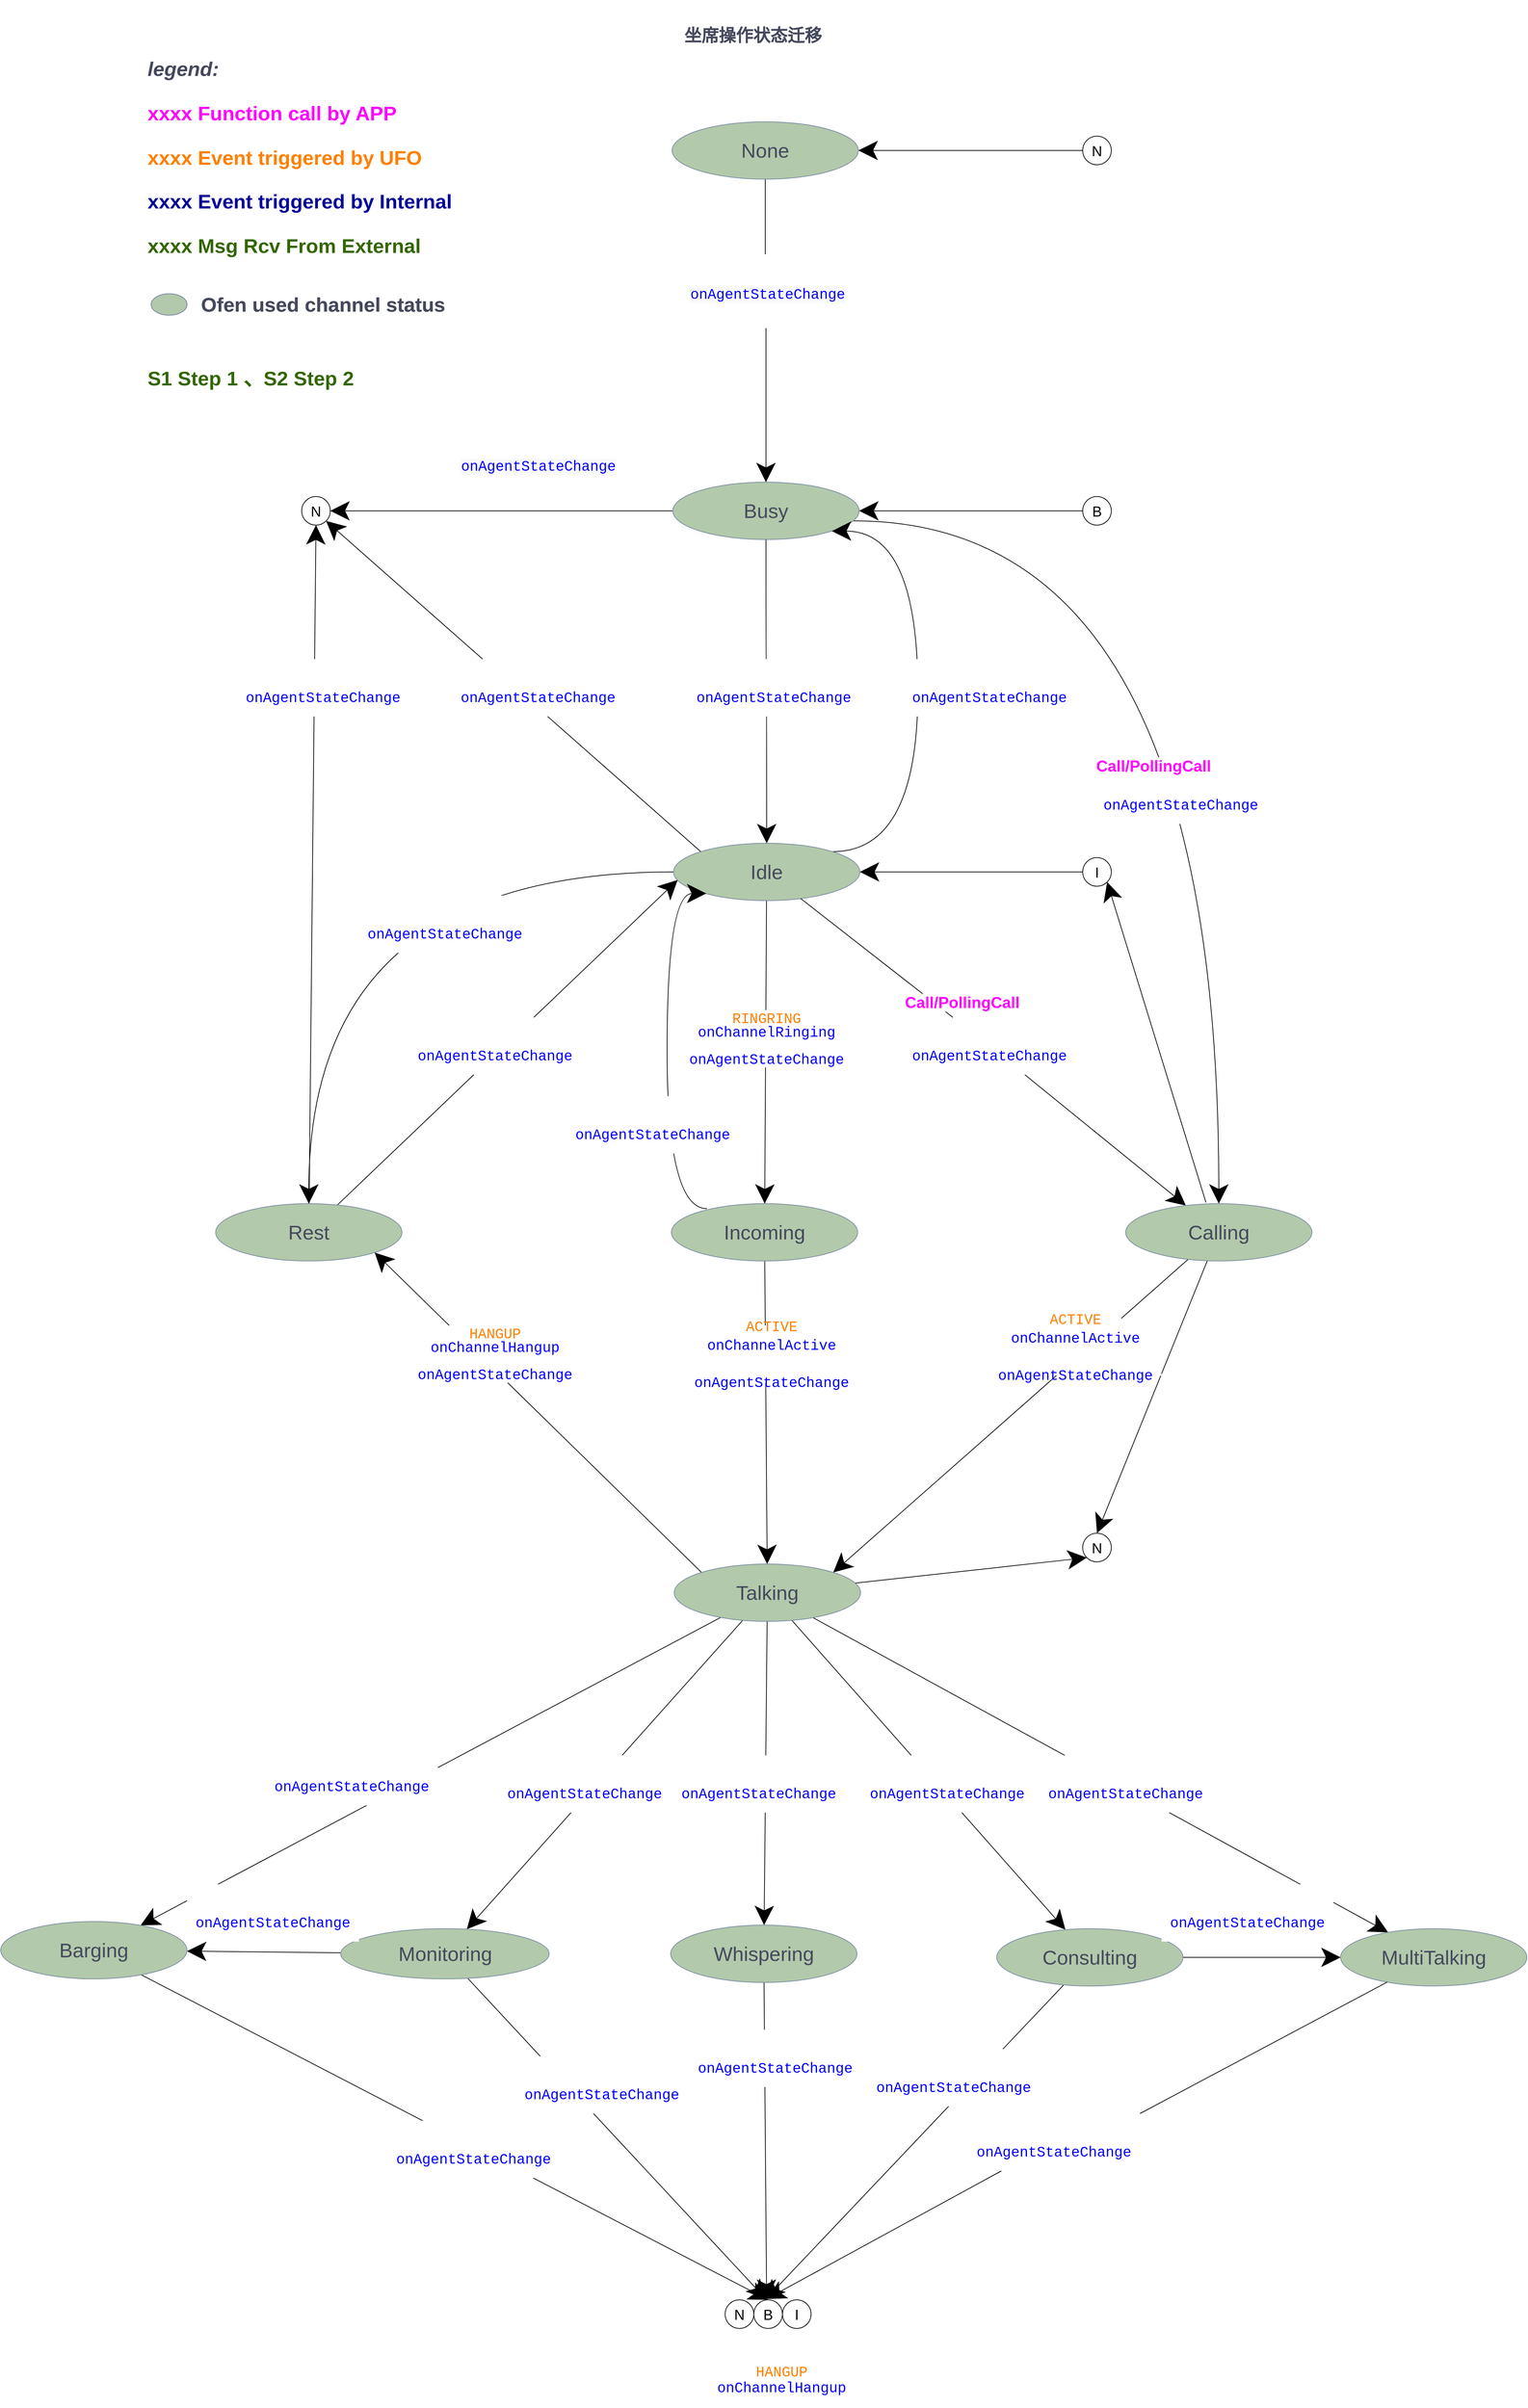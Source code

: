 <mxfile version="16.2.6" type="github">
  <diagram id="w_AIIrhfpoO35vBkycTq" name="第 1 页">
    <mxGraphModel dx="3412" dy="1302" grid="1" gridSize="10" guides="1" tooltips="1" connect="1" arrows="1" fold="1" page="1" pageScale="1" pageWidth="827" pageHeight="1169" math="0" shadow="0">
      <root>
        <mxCell id="0" />
        <mxCell id="1" parent="0" />
        <mxCell id="dQ7_-L5XWVC0MtfEueZ6-1" value="&lt;h1 style=&quot;font-size: 28px&quot;&gt;&lt;font style=&quot;font-size: 28px&quot;&gt;&lt;br&gt;&lt;/font&gt;&lt;/h1&gt;&lt;p style=&quot;font-size: 28px&quot;&gt;&lt;font style=&quot;font-size: 28px&quot;&gt;&lt;b&gt;&lt;i&gt;legend:&lt;/i&gt;&lt;/b&gt;&lt;/font&gt;&lt;/p&gt;&lt;p style=&quot;font-size: 28px&quot;&gt;&lt;font color=&quot;#ff00ff&quot; style=&quot;font-size: 28px&quot;&gt;&lt;b&gt;xxxx Function call by APP&lt;/b&gt;&lt;/font&gt;&lt;/p&gt;&lt;p style=&quot;font-size: 28px&quot;&gt;&lt;font style=&quot;font-size: 28px&quot;&gt;&lt;b style=&quot;color: rgb(255 , 128 , 0)&quot;&gt;xxxx Event triggered&amp;nbsp;by UFO&lt;/b&gt;&lt;font color=&quot;#ff00ff&quot; style=&quot;font-size: 28px&quot;&gt;&lt;b&gt;&lt;br&gt;&lt;/b&gt;&lt;/font&gt;&lt;/font&gt;&lt;/p&gt;&lt;p style=&quot;font-size: 28px&quot;&gt;&lt;b&gt;&lt;font style=&quot;font-size: 28px&quot;&gt;&lt;font color=&quot;#000099&quot; style=&quot;font-size: 28px&quot;&gt;xxxx Event triggered&amp;nbsp;by Internal&lt;/font&gt;&lt;font color=&quot;#ff00ff&quot; style=&quot;font-size: 28px&quot;&gt;&lt;br&gt;&lt;/font&gt;&lt;/font&gt;&lt;/b&gt;&lt;/p&gt;&lt;p style=&quot;font-size: 28px&quot;&gt;&lt;font color=&quot;#336600&quot; style=&quot;font-size: 28px&quot;&gt;&lt;b&gt;xxxx Msg Rcv From External&lt;/b&gt;&lt;/font&gt;&lt;/p&gt;&lt;p style=&quot;font-size: 28px&quot;&gt;&lt;font color=&quot;#336600&quot; style=&quot;font-size: 28px&quot;&gt;&lt;b&gt;&lt;br&gt;&lt;/b&gt;&lt;/font&gt;&lt;/p&gt;&lt;p style=&quot;font-size: 28px&quot;&gt;&lt;font color=&quot;#336600&quot; style=&quot;font-size: 28px&quot;&gt;&lt;b&gt;&lt;br&gt;&lt;/b&gt;&lt;/font&gt;&lt;/p&gt;&lt;p style=&quot;font-size: 28px&quot;&gt;&lt;font color=&quot;#336600&quot; style=&quot;font-size: 28px&quot;&gt;&lt;b&gt;S1 Step 1 、S2 Step 2&lt;/b&gt;&lt;/font&gt;&lt;/p&gt;&lt;p style=&quot;font-size: 28px&quot;&gt;&lt;font style=&quot;font-size: 28px&quot;&gt;&lt;br&gt;&lt;/font&gt;&lt;/p&gt;&lt;p style=&quot;font-size: 28px&quot;&gt;&lt;font color=&quot;#ff8000&quot; style=&quot;font-size: 28px&quot;&gt;&lt;br&gt;&lt;/font&gt;&lt;/p&gt;&lt;p style=&quot;font-size: 28px&quot;&gt;&lt;font color=&quot;#ff8000&quot; style=&quot;font-size: 28px&quot;&gt;&lt;br&gt;&lt;/font&gt;&lt;/p&gt;&lt;p style=&quot;font-size: 28px&quot;&gt;&lt;br&gt;&lt;/p&gt;" style="text;html=1;strokeColor=none;fillColor=none;spacing=5;spacingTop=-20;whiteSpace=wrap;overflow=hidden;rounded=0;fontColor=#46495D;" parent="1" vertex="1">
          <mxGeometry x="-500" y="20" width="661" height="560" as="geometry" />
        </mxCell>
        <mxCell id="dQ7_-L5XWVC0MtfEueZ6-2" value="&lt;font size=&quot;1&quot;&gt;&lt;b style=&quot;font-size: 28px&quot;&gt;Ofen used channel status&lt;/b&gt;&lt;/font&gt;" style="text;html=1;align=center;verticalAlign=middle;whiteSpace=wrap;rounded=0;strokeWidth=5;fontColor=#46495D;" parent="1" vertex="1">
          <mxGeometry x="-450" y="420" width="400" height="30" as="geometry" />
        </mxCell>
        <mxCell id="dQ7_-L5XWVC0MtfEueZ6-3" value="" style="ellipse;whiteSpace=wrap;html=1;fillColor=#B2C9AB;strokeColor=#788AA3;strokeWidth=1;fontColor=#46495D;" parent="1" vertex="1">
          <mxGeometry x="-490" y="420" width="50" height="30" as="geometry" />
        </mxCell>
        <mxCell id="zJMsMLb247lZ4SUorlam-60" style="edgeStyle=orthogonalEdgeStyle;curved=1;rounded=0;orthogonalLoop=1;jettySize=auto;html=1;endSize=24;" edge="1" parent="1" source="dQ7_-L5XWVC0MtfEueZ6-5" target="dQ7_-L5XWVC0MtfEueZ6-55">
          <mxGeometry relative="1" as="geometry" />
        </mxCell>
        <mxCell id="zJMsMLb247lZ4SUorlam-193" style="rounded=0;orthogonalLoop=1;jettySize=auto;html=1;fontColor=#FF8000;endSize=24;" edge="1" parent="1" source="dQ7_-L5XWVC0MtfEueZ6-5" target="zJMsMLb247lZ4SUorlam-194">
          <mxGeometry relative="1" as="geometry">
            <mxPoint x="-10" y="700" as="targetPoint" />
          </mxGeometry>
        </mxCell>
        <mxCell id="zJMsMLb247lZ4SUorlam-209" style="edgeStyle=orthogonalEdgeStyle;curved=1;rounded=0;orthogonalLoop=1;jettySize=auto;html=1;entryX=0.5;entryY=0;entryDx=0;entryDy=0;fontColor=#FF8000;endSize=24;exitX=0.97;exitY=0.675;exitDx=0;exitDy=0;exitPerimeter=0;" edge="1" parent="1" source="dQ7_-L5XWVC0MtfEueZ6-5" target="zJMsMLb247lZ4SUorlam-85">
          <mxGeometry relative="1" as="geometry">
            <mxPoint x="490" y="740" as="sourcePoint" />
          </mxGeometry>
        </mxCell>
        <mxCell id="dQ7_-L5XWVC0MtfEueZ6-5" value="&lt;span style=&quot;font-size: 28px&quot;&gt;Busy&lt;/span&gt;" style="ellipse;whiteSpace=wrap;html=1;fillColor=#B2C9AB;strokeColor=#788AA3;fontColor=#46495D;" parent="1" vertex="1">
          <mxGeometry x="238" y="683" width="260" height="80" as="geometry" />
        </mxCell>
        <mxCell id="dQ7_-L5XWVC0MtfEueZ6-19" value="&lt;h1&gt;坐席操作状态迁移&lt;/h1&gt;&lt;p style=&quot;font-size: 20px&quot;&gt;&lt;br&gt;&lt;/p&gt;&lt;p style=&quot;font-size: 20px&quot;&gt;&lt;br&gt;&lt;/p&gt;&lt;p&gt;&lt;font color=&quot;#ff8000&quot;&gt;&lt;br&gt;&lt;/font&gt;&lt;/p&gt;&lt;p&gt;&lt;font color=&quot;#ff8000&quot;&gt;&lt;br&gt;&lt;/font&gt;&lt;/p&gt;&lt;p&gt;&lt;br&gt;&lt;/p&gt;" style="text;html=1;strokeColor=none;fillColor=none;spacing=5;spacingTop=-20;whiteSpace=wrap;overflow=hidden;rounded=0;fontColor=#46495D;" parent="1" vertex="1">
          <mxGeometry x="249" y="40" width="250" height="60" as="geometry" />
        </mxCell>
        <mxCell id="dQ7_-L5XWVC0MtfEueZ6-20" value="&lt;font size=&quot;1&quot;&gt;&lt;b style=&quot;font-size: 28px&quot;&gt;Ofen used channel status&lt;/b&gt;&lt;/font&gt;" style="text;html=1;align=center;verticalAlign=middle;whiteSpace=wrap;rounded=0;strokeWidth=5;fontColor=#46495D;" parent="1" vertex="1">
          <mxGeometry x="-450" y="420" width="400" height="30" as="geometry" />
        </mxCell>
        <mxCell id="dQ7_-L5XWVC0MtfEueZ6-21" value="" style="ellipse;whiteSpace=wrap;html=1;fillColor=#B2C9AB;strokeColor=#788AA3;strokeWidth=1;fontColor=#46495D;" parent="1" vertex="1">
          <mxGeometry x="-490" y="420" width="50" height="30" as="geometry" />
        </mxCell>
        <mxCell id="zJMsMLb247lZ4SUorlam-61" style="edgeStyle=orthogonalEdgeStyle;curved=1;rounded=0;orthogonalLoop=1;jettySize=auto;html=1;endSize=24;" edge="1" parent="1" source="dQ7_-L5XWVC0MtfEueZ6-55" target="dQ7_-L5XWVC0MtfEueZ6-64">
          <mxGeometry relative="1" as="geometry" />
        </mxCell>
        <mxCell id="zJMsMLb247lZ4SUorlam-86" value="" style="edgeStyle=none;rounded=0;orthogonalLoop=1;jettySize=auto;html=1;fontColor=#FF8000;endSize=24;startArrow=none;" edge="1" parent="1" source="zJMsMLb247lZ4SUorlam-160" target="zJMsMLb247lZ4SUorlam-85">
          <mxGeometry relative="1" as="geometry" />
        </mxCell>
        <mxCell id="zJMsMLb247lZ4SUorlam-90" value="" style="edgeStyle=none;rounded=0;orthogonalLoop=1;jettySize=auto;html=1;fontColor=#FF8000;endSize=24;" edge="1" parent="1" source="dQ7_-L5XWVC0MtfEueZ6-55" target="zJMsMLb247lZ4SUorlam-89">
          <mxGeometry relative="1" as="geometry" />
        </mxCell>
        <mxCell id="zJMsMLb247lZ4SUorlam-197" style="rounded=0;orthogonalLoop=1;jettySize=auto;html=1;fontColor=#FF8000;endSize=24;exitX=0;exitY=0;exitDx=0;exitDy=0;entryX=1;entryY=1;entryDx=0;entryDy=0;" edge="1" parent="1" source="dQ7_-L5XWVC0MtfEueZ6-55" target="zJMsMLb247lZ4SUorlam-194">
          <mxGeometry relative="1" as="geometry">
            <mxPoint x="180" y="970" as="targetPoint" />
          </mxGeometry>
        </mxCell>
        <mxCell id="zJMsMLb247lZ4SUorlam-207" style="edgeStyle=orthogonalEdgeStyle;rounded=0;orthogonalLoop=1;jettySize=auto;html=1;entryX=1;entryY=1;entryDx=0;entryDy=0;fontColor=#FF8000;endSize=24;curved=1;exitX=1;exitY=0;exitDx=0;exitDy=0;" edge="1" parent="1" source="dQ7_-L5XWVC0MtfEueZ6-55" target="dQ7_-L5XWVC0MtfEueZ6-5">
          <mxGeometry relative="1" as="geometry">
            <Array as="points">
              <mxPoint x="580" y="1199" />
              <mxPoint x="580" y="751" />
            </Array>
          </mxGeometry>
        </mxCell>
        <mxCell id="dQ7_-L5XWVC0MtfEueZ6-55" value="&lt;span style=&quot;font-size: 28px&quot;&gt;Idle&lt;/span&gt;" style="ellipse;whiteSpace=wrap;html=1;fillColor=#B2C9AB;strokeColor=#788AA3;fontColor=#46495D;" parent="1" vertex="1">
          <mxGeometry x="239" y="1187" width="260" height="80" as="geometry" />
        </mxCell>
        <mxCell id="zJMsMLb247lZ4SUorlam-55" style="rounded=0;orthogonalLoop=1;jettySize=auto;html=1;entryX=0.022;entryY=0.641;entryDx=0;entryDy=0;endSize=24;entryPerimeter=0;" edge="1" parent="1" source="dQ7_-L5XWVC0MtfEueZ6-64" target="dQ7_-L5XWVC0MtfEueZ6-55">
          <mxGeometry relative="1" as="geometry" />
        </mxCell>
        <mxCell id="zJMsMLb247lZ4SUorlam-198" style="edgeStyle=none;rounded=0;orthogonalLoop=1;jettySize=auto;html=1;entryX=0.5;entryY=1;entryDx=0;entryDy=0;fontColor=#FF8000;endSize=24;" edge="1" parent="1" source="dQ7_-L5XWVC0MtfEueZ6-64" target="zJMsMLb247lZ4SUorlam-194">
          <mxGeometry relative="1" as="geometry" />
        </mxCell>
        <mxCell id="dQ7_-L5XWVC0MtfEueZ6-64" value="&lt;span style=&quot;font-size: 28px&quot;&gt;Rest&lt;/span&gt;" style="ellipse;whiteSpace=wrap;html=1;fillColor=#B2C9AB;strokeColor=#788AA3;fontColor=#46495D;" parent="1" vertex="1">
          <mxGeometry x="-400" y="1690" width="260" height="80" as="geometry" />
        </mxCell>
        <mxCell id="zJMsMLb247lZ4SUorlam-48" style="edgeStyle=orthogonalEdgeStyle;rounded=0;orthogonalLoop=1;jettySize=auto;html=1;entryX=0.5;entryY=0;entryDx=0;entryDy=0;endSize=24;" edge="1" parent="1" source="zJMsMLb247lZ4SUorlam-47" target="dQ7_-L5XWVC0MtfEueZ6-5">
          <mxGeometry relative="1" as="geometry" />
        </mxCell>
        <mxCell id="zJMsMLb247lZ4SUorlam-47" value="&lt;span style=&quot;font-size: 28px&quot;&gt;None&lt;/span&gt;" style="ellipse;whiteSpace=wrap;html=1;fillColor=#B2C9AB;strokeColor=#788AA3;fontColor=#46495D;" vertex="1" parent="1">
          <mxGeometry x="237" y="180" width="260" height="80" as="geometry" />
        </mxCell>
        <mxCell id="zJMsMLb247lZ4SUorlam-82" style="edgeStyle=none;rounded=0;orthogonalLoop=1;jettySize=auto;html=1;entryX=1;entryY=1;entryDx=0;entryDy=0;fontColor=#FF8000;endSize=24;exitX=0;exitY=0;exitDx=0;exitDy=0;" edge="1" parent="1" source="zJMsMLb247lZ4SUorlam-68" target="dQ7_-L5XWVC0MtfEueZ6-64">
          <mxGeometry relative="1" as="geometry" />
        </mxCell>
        <mxCell id="zJMsMLb247lZ4SUorlam-94" value="" style="edgeStyle=none;rounded=0;orthogonalLoop=1;jettySize=auto;html=1;fontColor=#FF8000;endSize=24;" edge="1" parent="1" source="zJMsMLb247lZ4SUorlam-68" target="zJMsMLb247lZ4SUorlam-93">
          <mxGeometry relative="1" as="geometry" />
        </mxCell>
        <mxCell id="zJMsMLb247lZ4SUorlam-99" value="" style="rounded=0;orthogonalLoop=1;jettySize=auto;html=1;fontColor=#FF8000;endSize=24;" edge="1" parent="1" source="zJMsMLb247lZ4SUorlam-68" target="zJMsMLb247lZ4SUorlam-98">
          <mxGeometry relative="1" as="geometry" />
        </mxCell>
        <mxCell id="zJMsMLb247lZ4SUorlam-102" value="" style="rounded=0;orthogonalLoop=1;jettySize=auto;html=1;fontColor=#FF8000;endSize=24;" edge="1" parent="1" source="zJMsMLb247lZ4SUorlam-68" target="zJMsMLb247lZ4SUorlam-101">
          <mxGeometry relative="1" as="geometry" />
        </mxCell>
        <mxCell id="zJMsMLb247lZ4SUorlam-109" value="" style="rounded=0;orthogonalLoop=1;jettySize=auto;html=1;fontColor=#FF8000;endSize=24;" edge="1" parent="1" source="zJMsMLb247lZ4SUorlam-68" target="zJMsMLb247lZ4SUorlam-108">
          <mxGeometry relative="1" as="geometry" />
        </mxCell>
        <mxCell id="zJMsMLb247lZ4SUorlam-115" value="" style="edgeStyle=none;rounded=0;orthogonalLoop=1;jettySize=auto;html=1;fontColor=#FF8000;endSize=24;" edge="1" parent="1" source="zJMsMLb247lZ4SUorlam-68" target="zJMsMLb247lZ4SUorlam-114">
          <mxGeometry relative="1" as="geometry" />
        </mxCell>
        <mxCell id="zJMsMLb247lZ4SUorlam-206" style="edgeStyle=none;rounded=0;orthogonalLoop=1;jettySize=auto;html=1;entryX=0;entryY=1;entryDx=0;entryDy=0;fontColor=#FF8000;endSize=24;" edge="1" parent="1" source="zJMsMLb247lZ4SUorlam-68" target="zJMsMLb247lZ4SUorlam-189">
          <mxGeometry relative="1" as="geometry" />
        </mxCell>
        <mxCell id="zJMsMLb247lZ4SUorlam-68" value="&lt;span style=&quot;font-size: 28px&quot;&gt;Talking&lt;/span&gt;" style="ellipse;whiteSpace=wrap;html=1;fillColor=#B2C9AB;strokeColor=#788AA3;fontColor=#46495D;" vertex="1" parent="1">
          <mxGeometry x="240" y="2193" width="260" height="80" as="geometry" />
        </mxCell>
        <mxCell id="zJMsMLb247lZ4SUorlam-87" style="edgeStyle=none;rounded=0;orthogonalLoop=1;jettySize=auto;html=1;entryX=1;entryY=0;entryDx=0;entryDy=0;fontColor=#FF8000;endSize=24;" edge="1" parent="1" source="zJMsMLb247lZ4SUorlam-85" target="zJMsMLb247lZ4SUorlam-68">
          <mxGeometry relative="1" as="geometry" />
        </mxCell>
        <mxCell id="zJMsMLb247lZ4SUorlam-200" style="edgeStyle=none;rounded=0;orthogonalLoop=1;jettySize=auto;html=1;entryX=0.5;entryY=0;entryDx=0;entryDy=0;fontColor=#FF8000;endSize=24;" edge="1" parent="1" source="zJMsMLb247lZ4SUorlam-85" target="zJMsMLb247lZ4SUorlam-189">
          <mxGeometry relative="1" as="geometry" />
        </mxCell>
        <mxCell id="zJMsMLb247lZ4SUorlam-214" style="rounded=0;orthogonalLoop=1;jettySize=auto;html=1;entryX=1;entryY=1;entryDx=0;entryDy=0;fontColor=#FF8000;endSize=24;exitX=0.431;exitY=-0.02;exitDx=0;exitDy=0;exitPerimeter=0;" edge="1" parent="1" source="zJMsMLb247lZ4SUorlam-85" target="zJMsMLb247lZ4SUorlam-130">
          <mxGeometry relative="1" as="geometry" />
        </mxCell>
        <mxCell id="zJMsMLb247lZ4SUorlam-85" value="&lt;span style=&quot;font-size: 28px&quot;&gt;Calling&lt;/span&gt;" style="ellipse;whiteSpace=wrap;html=1;fillColor=#B2C9AB;strokeColor=#788AA3;fontColor=#46495D;" vertex="1" parent="1">
          <mxGeometry x="870" y="1690" width="260" height="80" as="geometry" />
        </mxCell>
        <mxCell id="zJMsMLb247lZ4SUorlam-91" style="edgeStyle=none;rounded=0;orthogonalLoop=1;jettySize=auto;html=1;fontColor=#FF8000;endSize=24;" edge="1" parent="1" source="zJMsMLb247lZ4SUorlam-89" target="zJMsMLb247lZ4SUorlam-68">
          <mxGeometry relative="1" as="geometry" />
        </mxCell>
        <mxCell id="zJMsMLb247lZ4SUorlam-216" style="edgeStyle=orthogonalEdgeStyle;curved=1;rounded=0;orthogonalLoop=1;jettySize=auto;html=1;entryX=0.176;entryY=0.876;entryDx=0;entryDy=0;entryPerimeter=0;fontColor=#FF8000;endSize=24;exitX=0.191;exitY=0.088;exitDx=0;exitDy=0;exitPerimeter=0;" edge="1" parent="1" source="zJMsMLb247lZ4SUorlam-89" target="dQ7_-L5XWVC0MtfEueZ6-55">
          <mxGeometry relative="1" as="geometry">
            <Array as="points">
              <mxPoint x="230" y="1697" />
              <mxPoint x="230" y="1257" />
            </Array>
          </mxGeometry>
        </mxCell>
        <mxCell id="zJMsMLb247lZ4SUorlam-89" value="&lt;span style=&quot;font-size: 28px&quot;&gt;Incoming&lt;/span&gt;" style="ellipse;whiteSpace=wrap;html=1;fillColor=#B2C9AB;strokeColor=#788AA3;fontColor=#46495D;" vertex="1" parent="1">
          <mxGeometry x="236" y="1690" width="260" height="80" as="geometry" />
        </mxCell>
        <mxCell id="zJMsMLb247lZ4SUorlam-127" style="edgeStyle=none;rounded=0;orthogonalLoop=1;jettySize=auto;html=1;entryX=0.405;entryY=-0.009;entryDx=0;entryDy=0;fontColor=#FF8000;endSize=24;entryPerimeter=0;" edge="1" parent="1" source="zJMsMLb247lZ4SUorlam-93" target="zJMsMLb247lZ4SUorlam-116">
          <mxGeometry relative="1" as="geometry" />
        </mxCell>
        <mxCell id="zJMsMLb247lZ4SUorlam-148" style="edgeStyle=none;rounded=0;orthogonalLoop=1;jettySize=auto;html=1;entryX=0;entryY=0.5;entryDx=0;entryDy=0;fontColor=#FF8000;endSize=24;" edge="1" parent="1" source="zJMsMLb247lZ4SUorlam-93" target="zJMsMLb247lZ4SUorlam-114">
          <mxGeometry relative="1" as="geometry" />
        </mxCell>
        <mxCell id="zJMsMLb247lZ4SUorlam-93" value="&lt;span style=&quot;font-size: 28px&quot;&gt;Consulting&lt;/span&gt;" style="ellipse;whiteSpace=wrap;html=1;fillColor=#B2C9AB;strokeColor=#788AA3;fontColor=#46495D;" vertex="1" parent="1">
          <mxGeometry x="690" y="2702" width="260" height="80" as="geometry" />
        </mxCell>
        <mxCell id="zJMsMLb247lZ4SUorlam-103" style="edgeStyle=none;rounded=0;orthogonalLoop=1;jettySize=auto;html=1;fontColor=#FF8000;endSize=24;" edge="1" parent="1" source="zJMsMLb247lZ4SUorlam-98" target="zJMsMLb247lZ4SUorlam-101">
          <mxGeometry relative="1" as="geometry" />
        </mxCell>
        <mxCell id="zJMsMLb247lZ4SUorlam-126" style="edgeStyle=none;rounded=0;orthogonalLoop=1;jettySize=auto;html=1;entryX=0.424;entryY=-0.027;entryDx=0;entryDy=0;fontColor=#FF8000;endSize=24;entryPerimeter=0;" edge="1" parent="1" source="zJMsMLb247lZ4SUorlam-98" target="zJMsMLb247lZ4SUorlam-116">
          <mxGeometry relative="1" as="geometry" />
        </mxCell>
        <mxCell id="zJMsMLb247lZ4SUorlam-98" value="&lt;span style=&quot;font-size: 28px&quot;&gt;Monitoring&lt;/span&gt;" style="ellipse;whiteSpace=wrap;html=1;fillColor=#B2C9AB;strokeColor=#788AA3;fontColor=#46495D;" vertex="1" parent="1">
          <mxGeometry x="-225.5" y="2702" width="291" height="70" as="geometry" />
        </mxCell>
        <mxCell id="zJMsMLb247lZ4SUorlam-145" style="edgeStyle=none;rounded=0;orthogonalLoop=1;jettySize=auto;html=1;entryX=0.5;entryY=0;entryDx=0;entryDy=0;fontColor=#FF8000;endSize=24;" edge="1" parent="1" source="zJMsMLb247lZ4SUorlam-101" target="zJMsMLb247lZ4SUorlam-116">
          <mxGeometry relative="1" as="geometry" />
        </mxCell>
        <mxCell id="zJMsMLb247lZ4SUorlam-101" value="&lt;span style=&quot;font-size: 28px&quot;&gt;Barging&lt;/span&gt;" style="ellipse;whiteSpace=wrap;html=1;fillColor=#B2C9AB;strokeColor=#788AA3;fontColor=#46495D;" vertex="1" parent="1">
          <mxGeometry x="-700" y="2692" width="260" height="80" as="geometry" />
        </mxCell>
        <mxCell id="zJMsMLb247lZ4SUorlam-105" value="&lt;span style=&quot;font-family: &amp;#34;consolas&amp;#34; , &amp;#34;courier new&amp;#34; , monospace&quot;&gt;HANGUP&lt;/span&gt;&lt;span style=&quot;font-family: &amp;#34;consolas&amp;#34; , &amp;#34;courier new&amp;#34; , monospace&quot;&gt;&lt;br&gt;&lt;/span&gt;&lt;div style=&quot;font-family: &amp;#34;consolas&amp;#34; , &amp;#34;courier new&amp;#34; , monospace ; line-height: 19px ; font-size: 20px&quot;&gt;&lt;font style=&quot;font-size: 20px&quot; color=&quot;#0000ff&quot;&gt;onChannelHangup&lt;/font&gt;&lt;/div&gt;" style="rounded=0;whiteSpace=wrap;html=1;labelBackgroundColor=none;fontSize=20;fontColor=#FF8000;fillColor=#FFFFFF;gradientColor=none;strokeColor=none;" vertex="1" parent="1">
          <mxGeometry x="270" y="3290" width="240" height="80" as="geometry" />
        </mxCell>
        <mxCell id="zJMsMLb247lZ4SUorlam-147" style="edgeStyle=none;rounded=0;orthogonalLoop=1;jettySize=auto;html=1;entryX=0.448;entryY=-0.034;entryDx=0;entryDy=0;fontColor=#FF8000;endSize=24;entryPerimeter=0;" edge="1" parent="1" source="zJMsMLb247lZ4SUorlam-108" target="zJMsMLb247lZ4SUorlam-116">
          <mxGeometry relative="1" as="geometry" />
        </mxCell>
        <mxCell id="zJMsMLb247lZ4SUorlam-108" value="&lt;span style=&quot;font-size: 28px&quot;&gt;Whispering&lt;/span&gt;" style="ellipse;whiteSpace=wrap;html=1;fillColor=#B2C9AB;strokeColor=#788AA3;fontColor=#46495D;" vertex="1" parent="1">
          <mxGeometry x="235" y="2697" width="260" height="80" as="geometry" />
        </mxCell>
        <mxCell id="zJMsMLb247lZ4SUorlam-113" style="edgeStyle=none;rounded=0;orthogonalLoop=1;jettySize=auto;html=1;exitX=0.5;exitY=0;exitDx=0;exitDy=0;fontColor=#FF8000;endSize=24;" edge="1" parent="1">
          <mxGeometry relative="1" as="geometry">
            <mxPoint x="950" y="1510" as="sourcePoint" />
            <mxPoint x="950" y="1510" as="targetPoint" />
          </mxGeometry>
        </mxCell>
        <mxCell id="zJMsMLb247lZ4SUorlam-146" style="edgeStyle=none;rounded=0;orthogonalLoop=1;jettySize=auto;html=1;entryX=0.442;entryY=-0.027;entryDx=0;entryDy=0;fontColor=#FF8000;endSize=24;startArrow=none;entryPerimeter=0;" edge="1" parent="1" source="zJMsMLb247lZ4SUorlam-171" target="zJMsMLb247lZ4SUorlam-116">
          <mxGeometry relative="1" as="geometry" />
        </mxCell>
        <mxCell id="zJMsMLb247lZ4SUorlam-114" value="&lt;span style=&quot;font-size: 28px&quot;&gt;MultiTalking&lt;/span&gt;" style="ellipse;whiteSpace=wrap;html=1;fillColor=#B2C9AB;strokeColor=#788AA3;fontColor=#46495D;" vertex="1" parent="1">
          <mxGeometry x="1170" y="2702" width="260" height="80" as="geometry" />
        </mxCell>
        <mxCell id="zJMsMLb247lZ4SUorlam-116" value="&lt;font style=&quot;font-size: 20px&quot;&gt;B&lt;/font&gt;" style="ellipse;whiteSpace=wrap;html=1;aspect=fixed;rounded=1;labelBackgroundColor=none;fontSize=20;fontColor=#000000;strokeColor=default;fillColor=#FFFFFF;gradientColor=none;" vertex="1" parent="1">
          <mxGeometry x="351" y="3220" width="40" height="40" as="geometry" />
        </mxCell>
        <mxCell id="zJMsMLb247lZ4SUorlam-129" style="edgeStyle=none;rounded=0;orthogonalLoop=1;jettySize=auto;html=1;fontColor=#FF8000;endSize=24;" edge="1" parent="1" source="zJMsMLb247lZ4SUorlam-128" target="dQ7_-L5XWVC0MtfEueZ6-5">
          <mxGeometry relative="1" as="geometry" />
        </mxCell>
        <mxCell id="zJMsMLb247lZ4SUorlam-128" value="&lt;font style=&quot;font-size: 20px&quot;&gt;B&lt;/font&gt;" style="ellipse;whiteSpace=wrap;html=1;aspect=fixed;rounded=1;labelBackgroundColor=none;fontSize=20;fontColor=#000000;strokeColor=default;fillColor=#FFFFFF;gradientColor=none;" vertex="1" parent="1">
          <mxGeometry x="810" y="703" width="40" height="40" as="geometry" />
        </mxCell>
        <mxCell id="zJMsMLb247lZ4SUorlam-131" style="edgeStyle=none;rounded=0;orthogonalLoop=1;jettySize=auto;html=1;fontColor=#FF8000;endSize=24;" edge="1" parent="1" source="zJMsMLb247lZ4SUorlam-130" target="dQ7_-L5XWVC0MtfEueZ6-55">
          <mxGeometry relative="1" as="geometry" />
        </mxCell>
        <mxCell id="zJMsMLb247lZ4SUorlam-130" value="&lt;font style=&quot;font-size: 20px&quot;&gt;I&lt;/font&gt;" style="ellipse;whiteSpace=wrap;html=1;aspect=fixed;rounded=1;labelBackgroundColor=none;fontSize=20;fontColor=#000000;strokeColor=default;fillColor=#FFFFFF;gradientColor=none;" vertex="1" parent="1">
          <mxGeometry x="810" y="1207" width="40" height="40" as="geometry" />
        </mxCell>
        <mxCell id="zJMsMLb247lZ4SUorlam-152" value="&lt;div style=&quot;font-family: &amp;#34;consolas&amp;#34; , &amp;#34;courier new&amp;#34; , monospace ; line-height: 19px ; font-size: 20px&quot;&gt;HANGUP&lt;br&gt;&lt;div style=&quot;line-height: 19px&quot;&gt;&lt;font color=&quot;#0000ff&quot;&gt;onChannelHangup&lt;/font&gt;&lt;/div&gt;&lt;div style=&quot;line-height: 19px&quot;&gt;&lt;font color=&quot;#0000ff&quot;&gt;&lt;br&gt;&lt;/font&gt;&lt;/div&gt;&lt;div style=&quot;line-height: 19px&quot;&gt;&lt;span style=&quot;color: rgb(0 , 0 , 255)&quot;&gt;onAgentStateChange&lt;/span&gt;&lt;font color=&quot;#0000ff&quot;&gt;&lt;br&gt;&lt;/font&gt;&lt;/div&gt;&lt;/div&gt;" style="rounded=0;whiteSpace=wrap;html=1;labelBackgroundColor=none;fontSize=20;fontColor=#FF8000;fillColor=#FFFFFF;gradientColor=none;strokeColor=none;" vertex="1" parent="1">
          <mxGeometry x="-130" y="1860" width="240" height="80" as="geometry" />
        </mxCell>
        <mxCell id="zJMsMLb247lZ4SUorlam-153" value="&lt;div style=&quot;font-family: &amp;#34;consolas&amp;#34; , &amp;#34;courier new&amp;#34; , monospace ; line-height: 19px ; font-size: 20px&quot;&gt;&lt;font color=&quot;#ff8000&quot;&gt;RINGRING&lt;/font&gt;&lt;/div&gt;&lt;div style=&quot;font-family: &amp;#34;consolas&amp;#34; , &amp;#34;courier new&amp;#34; , monospace ; line-height: 19px ; font-size: 20px&quot;&gt;onChannelRinging&lt;/div&gt;&lt;div style=&quot;font-family: &amp;#34;consolas&amp;#34; , &amp;#34;courier new&amp;#34; , monospace ; line-height: 19px ; font-size: 20px&quot;&gt;&lt;br&gt;&lt;/div&gt;&lt;div style=&quot;font-family: &amp;#34;consolas&amp;#34; , &amp;#34;courier new&amp;#34; , monospace ; line-height: 19px ; font-size: 20px&quot;&gt;onAgentStateChange&lt;br&gt;&lt;/div&gt;" style="rounded=0;whiteSpace=wrap;html=1;labelBackgroundColor=none;fontSize=20;fontColor=#0000FF;fillColor=#FFFFFF;gradientColor=none;strokeColor=none;" vertex="1" parent="1">
          <mxGeometry x="249" y="1420" width="240" height="80" as="geometry" />
        </mxCell>
        <mxCell id="zJMsMLb247lZ4SUorlam-157" value="&lt;div style=&quot;font-family: &amp;#34;consolas&amp;#34; , &amp;#34;courier new&amp;#34; , monospace ; line-height: 19px ; font-size: 28px&quot;&gt;&lt;div style=&quot;font-family: &amp;#34;consolas&amp;#34; , &amp;#34;courier new&amp;#34; , monospace ; line-height: 19px&quot;&gt;&lt;h1 class=&quot;topictitle1&quot;&gt;&lt;span style=&quot;background-color: rgb(248 , 249 , 250) ; color: rgb(0 , 0 , 255) ; font-size: 20px ; font-weight: 400&quot;&gt;onAgentStateChange&lt;/span&gt;&lt;br&gt;&lt;/h1&gt;&lt;/div&gt;&lt;/div&gt;" style="edgeLabel;html=1;align=center;verticalAlign=middle;resizable=0;points=[];fontSize=15;fontColor=#CC00CC;labelBackgroundColor=default;fontStyle=1;" vertex="1" connectable="0" parent="1">
          <mxGeometry x="50" y="210" as="geometry">
            <mxPoint x="320" y="206" as="offset" />
          </mxGeometry>
        </mxCell>
        <mxCell id="zJMsMLb247lZ4SUorlam-158" value="&lt;span style=&quot;font-family: &amp;#34;consolas&amp;#34; , &amp;#34;courier new&amp;#34; , monospace&quot;&gt;&lt;br&gt;&lt;/span&gt;&lt;span style=&quot;color: rgb(0 , 0 , 255) ; font-family: &amp;#34;consolas&amp;#34; , &amp;#34;courier new&amp;#34; , monospace&quot;&gt;onAgentStateChange&lt;/span&gt;&lt;span style=&quot;color: rgb(0 , 0 , 255) ; font-family: &amp;#34;consolas&amp;#34; , &amp;#34;courier new&amp;#34; , monospace&quot;&gt;&lt;br&gt;&lt;/span&gt;" style="rounded=0;whiteSpace=wrap;html=1;labelBackgroundColor=none;fontSize=20;fontColor=#FF8000;fillColor=#FFFFFF;gradientColor=none;strokeColor=none;" vertex="1" parent="1">
          <mxGeometry x="259" y="930" width="240" height="80" as="geometry" />
        </mxCell>
        <mxCell id="zJMsMLb247lZ4SUorlam-160" value="&lt;span style=&quot;font-family: &amp;#34;consolas&amp;#34; , &amp;#34;courier new&amp;#34; , monospace&quot;&gt;&lt;br&gt;&lt;/span&gt;&lt;span style=&quot;color: rgb(0 , 0 , 255) ; font-family: &amp;#34;consolas&amp;#34; , &amp;#34;courier new&amp;#34; , monospace&quot;&gt;onAgentStateChange&lt;/span&gt;&lt;span style=&quot;color: rgb(0 , 0 , 255) ; font-family: &amp;#34;consolas&amp;#34; , &amp;#34;courier new&amp;#34; , monospace&quot;&gt;&lt;br&gt;&lt;/span&gt;" style="rounded=0;whiteSpace=wrap;html=1;labelBackgroundColor=none;fontSize=20;fontColor=#FF8000;fillColor=#FFFFFF;gradientColor=none;strokeColor=none;" vertex="1" parent="1">
          <mxGeometry x="560" y="1430" width="240" height="80" as="geometry" />
        </mxCell>
        <mxCell id="zJMsMLb247lZ4SUorlam-161" value="" style="edgeStyle=none;rounded=0;orthogonalLoop=1;jettySize=auto;html=1;fontColor=#FF8000;endSize=24;endArrow=none;" edge="1" parent="1" source="dQ7_-L5XWVC0MtfEueZ6-55" target="zJMsMLb247lZ4SUorlam-160">
          <mxGeometry relative="1" as="geometry">
            <mxPoint x="420.702" y="1246.701" as="sourcePoint" />
            <mxPoint x="978.437" y="1643.281" as="targetPoint" />
          </mxGeometry>
        </mxCell>
        <mxCell id="zJMsMLb247lZ4SUorlam-88" value="&lt;span style=&quot;font-family: &amp;#34;consolas&amp;#34; , &amp;#34;courier new&amp;#34; , monospace&quot;&gt;ACTIVE&lt;/span&gt;&lt;span style=&quot;font-family: &amp;#34;consolas&amp;#34; , &amp;#34;courier new&amp;#34; , monospace&quot;&gt;&lt;br&gt;&lt;/span&gt;&lt;span style=&quot;color: rgb(0 , 0 , 255) ; font-family: &amp;#34;consolas&amp;#34; , &amp;#34;courier new&amp;#34; , monospace&quot;&gt;onChannel&lt;/span&gt;&lt;span style=&quot;color: rgb(0 , 0 , 255) ; font-family: &amp;#34;consolas&amp;#34; , &amp;#34;courier new&amp;#34; , monospace&quot;&gt;Active&lt;br&gt;&lt;/span&gt;&lt;span style=&quot;color: rgb(0 , 0 , 255) ; font-family: &amp;#34;consolas&amp;#34; , &amp;#34;courier new&amp;#34; , monospace&quot;&gt;&lt;br&gt;&lt;/span&gt;&lt;span style=&quot;color: rgb(0 , 0 , 255) ; font-family: &amp;#34;consolas&amp;#34; , &amp;#34;courier new&amp;#34; , monospace&quot;&gt;onAgentStateChange&lt;/span&gt;&lt;span style=&quot;color: rgb(0 , 0 , 255) ; font-family: &amp;#34;consolas&amp;#34; , &amp;#34;courier new&amp;#34; , monospace&quot;&gt;&lt;br&gt;&lt;/span&gt;" style="rounded=0;whiteSpace=wrap;html=1;labelBackgroundColor=none;fontSize=20;fontColor=#FF8000;fillColor=#FFFFFF;gradientColor=none;strokeColor=none;" vertex="1" parent="1">
          <mxGeometry x="256" y="1860" width="240" height="80" as="geometry" />
        </mxCell>
        <mxCell id="zJMsMLb247lZ4SUorlam-151" value="&lt;span style=&quot;font-family: &amp;#34;consolas&amp;#34; , &amp;#34;courier new&amp;#34; , monospace&quot;&gt;ACTIVE&lt;/span&gt;&lt;span style=&quot;font-family: &amp;#34;consolas&amp;#34; , &amp;#34;courier new&amp;#34; , monospace&quot;&gt;&lt;br&gt;&lt;/span&gt;&lt;span style=&quot;color: rgb(0 , 0 , 255) ; font-family: &amp;#34;consolas&amp;#34; , &amp;#34;courier new&amp;#34; , monospace&quot;&gt;onChannel&lt;/span&gt;&lt;span style=&quot;color: rgb(0 , 0 , 255) ; font-family: &amp;#34;consolas&amp;#34; , &amp;#34;courier new&amp;#34; , monospace&quot;&gt;Active&lt;br&gt;&lt;br&gt;&lt;/span&gt;&lt;span style=&quot;color: rgb(0 , 0 , 255) ; font-family: &amp;#34;consolas&amp;#34; , &amp;#34;courier new&amp;#34; , monospace&quot;&gt;onAgentStateChange&lt;/span&gt;&lt;span style=&quot;color: rgb(0 , 0 , 255) ; font-family: &amp;#34;consolas&amp;#34; , &amp;#34;courier new&amp;#34; , monospace&quot;&gt;&lt;br&gt;&lt;/span&gt;" style="rounded=0;whiteSpace=wrap;html=1;labelBackgroundColor=none;fontSize=20;fontColor=#FF8000;fillColor=#FFFFFF;gradientColor=none;strokeColor=none;" vertex="1" parent="1">
          <mxGeometry x="680" y="1850" width="240" height="80" as="geometry" />
        </mxCell>
        <mxCell id="zJMsMLb247lZ4SUorlam-163" value="&lt;span style=&quot;font-family: &amp;#34;consolas&amp;#34; , &amp;#34;courier new&amp;#34; , monospace&quot;&gt;&lt;br&gt;&lt;/span&gt;&lt;span style=&quot;color: rgb(0 , 0 , 255) ; font-family: &amp;#34;consolas&amp;#34; , &amp;#34;courier new&amp;#34; , monospace&quot;&gt;onAgentStateChange&lt;/span&gt;&lt;span style=&quot;color: rgb(0 , 0 , 255) ; font-family: &amp;#34;consolas&amp;#34; , &amp;#34;courier new&amp;#34; , monospace&quot;&gt;&lt;br&gt;&lt;/span&gt;" style="rounded=0;whiteSpace=wrap;html=1;labelBackgroundColor=none;fontSize=20;fontColor=#FF8000;fillColor=#FFFFFF;gradientColor=none;strokeColor=none;" vertex="1" parent="1">
          <mxGeometry x="-370" y="930" width="240" height="80" as="geometry" />
        </mxCell>
        <mxCell id="zJMsMLb247lZ4SUorlam-164" value="&lt;span style=&quot;font-family: &amp;#34;consolas&amp;#34; , &amp;#34;courier new&amp;#34; , monospace&quot;&gt;&lt;br&gt;&lt;/span&gt;&lt;span style=&quot;color: rgb(0 , 0 , 255) ; font-family: &amp;#34;consolas&amp;#34; , &amp;#34;courier new&amp;#34; , monospace&quot;&gt;onAgentStateChange&lt;/span&gt;&lt;span style=&quot;color: rgb(0 , 0 , 255) ; font-family: &amp;#34;consolas&amp;#34; , &amp;#34;courier new&amp;#34; , monospace&quot;&gt;&lt;br&gt;&lt;/span&gt;" style="rounded=0;whiteSpace=wrap;html=1;labelBackgroundColor=none;fontSize=20;fontColor=#FF8000;fillColor=#FFFFFF;gradientColor=none;strokeColor=none;" vertex="1" parent="1">
          <mxGeometry x="-200" y="1260" width="240" height="80" as="geometry" />
        </mxCell>
        <mxCell id="zJMsMLb247lZ4SUorlam-166" value="&lt;span style=&quot;font-family: &amp;#34;consolas&amp;#34; , &amp;#34;courier new&amp;#34; , monospace&quot;&gt;&lt;br&gt;&lt;/span&gt;&lt;span style=&quot;color: rgb(0 , 0 , 255) ; font-family: &amp;#34;consolas&amp;#34; , &amp;#34;courier new&amp;#34; , monospace&quot;&gt;onAgentStateChange&lt;/span&gt;&lt;span style=&quot;color: rgb(0 , 0 , 255) ; font-family: &amp;#34;consolas&amp;#34; , &amp;#34;courier new&amp;#34; , monospace&quot;&gt;&lt;br&gt;&lt;/span&gt;" style="rounded=0;whiteSpace=wrap;html=1;labelBackgroundColor=none;fontSize=20;fontColor=#FF8000;fillColor=#FFFFFF;gradientColor=none;strokeColor=none;" vertex="1" parent="1">
          <mxGeometry x="-130" y="1430" width="240" height="80" as="geometry" />
        </mxCell>
        <mxCell id="zJMsMLb247lZ4SUorlam-167" value="&lt;span style=&quot;font-family: &amp;#34;consolas&amp;#34; , &amp;#34;courier new&amp;#34; , monospace&quot;&gt;&lt;br&gt;&lt;/span&gt;&lt;span style=&quot;color: rgb(0 , 0 , 255) ; font-family: &amp;#34;consolas&amp;#34; , &amp;#34;courier new&amp;#34; , monospace&quot;&gt;onAgentStateChange&lt;/span&gt;&lt;span style=&quot;color: rgb(0 , 0 , 255) ; font-family: &amp;#34;consolas&amp;#34; , &amp;#34;courier new&amp;#34; , monospace&quot;&gt;&lt;br&gt;&lt;/span&gt;" style="rounded=0;whiteSpace=wrap;html=1;labelBackgroundColor=none;fontSize=20;fontColor=#FF8000;fillColor=#FFFFFF;gradientColor=none;strokeColor=none;" vertex="1" parent="1">
          <mxGeometry x="-330" y="2450" width="240" height="80" as="geometry" />
        </mxCell>
        <mxCell id="zJMsMLb247lZ4SUorlam-168" value="&lt;span style=&quot;font-family: &amp;#34;consolas&amp;#34; , &amp;#34;courier new&amp;#34; , monospace&quot;&gt;&lt;br&gt;&lt;/span&gt;&lt;span style=&quot;color: rgb(0 , 0 , 255) ; font-family: &amp;#34;consolas&amp;#34; , &amp;#34;courier new&amp;#34; , monospace&quot;&gt;onAgentStateChange&lt;/span&gt;&lt;span style=&quot;color: rgb(0 , 0 , 255) ; font-family: &amp;#34;consolas&amp;#34; , &amp;#34;courier new&amp;#34; , monospace&quot;&gt;&lt;br&gt;&lt;/span&gt;" style="rounded=0;whiteSpace=wrap;html=1;labelBackgroundColor=none;fontSize=20;fontColor=#FF8000;fillColor=#FFFFFF;gradientColor=none;strokeColor=none;" vertex="1" parent="1">
          <mxGeometry x="-5" y="2460" width="240" height="80" as="geometry" />
        </mxCell>
        <mxCell id="zJMsMLb247lZ4SUorlam-169" value="&lt;span style=&quot;font-family: &amp;#34;consolas&amp;#34; , &amp;#34;courier new&amp;#34; , monospace&quot;&gt;&lt;br&gt;&lt;/span&gt;&lt;span style=&quot;color: rgb(0 , 0 , 255) ; font-family: &amp;#34;consolas&amp;#34; , &amp;#34;courier new&amp;#34; , monospace&quot;&gt;onAgentStateChange&lt;/span&gt;&lt;span style=&quot;color: rgb(0 , 0 , 255) ; font-family: &amp;#34;consolas&amp;#34; , &amp;#34;courier new&amp;#34; , monospace&quot;&gt;&lt;br&gt;&lt;/span&gt;" style="rounded=0;whiteSpace=wrap;html=1;labelBackgroundColor=none;fontSize=20;fontColor=#FF8000;fillColor=#FFFFFF;gradientColor=none;strokeColor=none;" vertex="1" parent="1">
          <mxGeometry x="238" y="2460" width="240" height="80" as="geometry" />
        </mxCell>
        <mxCell id="zJMsMLb247lZ4SUorlam-170" value="&lt;span style=&quot;font-family: &amp;#34;consolas&amp;#34; , &amp;#34;courier new&amp;#34; , monospace&quot;&gt;&lt;br&gt;&lt;/span&gt;&lt;span style=&quot;color: rgb(0 , 0 , 255) ; font-family: &amp;#34;consolas&amp;#34; , &amp;#34;courier new&amp;#34; , monospace&quot;&gt;onAgentStateChange&lt;/span&gt;&lt;span style=&quot;color: rgb(0 , 0 , 255) ; font-family: &amp;#34;consolas&amp;#34; , &amp;#34;courier new&amp;#34; , monospace&quot;&gt;&lt;br&gt;&lt;/span&gt;" style="rounded=0;whiteSpace=wrap;html=1;labelBackgroundColor=none;fontSize=20;fontColor=#FF8000;fillColor=#FFFFFF;gradientColor=none;strokeColor=none;" vertex="1" parent="1">
          <mxGeometry x="501" y="2460" width="240" height="80" as="geometry" />
        </mxCell>
        <mxCell id="zJMsMLb247lZ4SUorlam-171" value="&lt;span style=&quot;font-family: &amp;#34;consolas&amp;#34; , &amp;#34;courier new&amp;#34; , monospace&quot;&gt;&lt;br&gt;&lt;/span&gt;&lt;span style=&quot;color: rgb(0 , 0 , 255) ; font-family: &amp;#34;consolas&amp;#34; , &amp;#34;courier new&amp;#34; , monospace&quot;&gt;onAgentStateChange&lt;/span&gt;&lt;span style=&quot;color: rgb(0 , 0 , 255) ; font-family: &amp;#34;consolas&amp;#34; , &amp;#34;courier new&amp;#34; , monospace&quot;&gt;&lt;br&gt;&lt;/span&gt;" style="rounded=0;whiteSpace=wrap;html=1;labelBackgroundColor=none;fontSize=20;fontColor=#FF8000;fillColor=#FFFFFF;gradientColor=none;strokeColor=none;" vertex="1" parent="1">
          <mxGeometry x="650" y="2960" width="240" height="80" as="geometry" />
        </mxCell>
        <mxCell id="zJMsMLb247lZ4SUorlam-172" value="" style="edgeStyle=none;rounded=0;orthogonalLoop=1;jettySize=auto;html=1;entryX=1;entryY=0;entryDx=0;entryDy=0;fontColor=#FF8000;endSize=24;endArrow=none;" edge="1" parent="1" source="zJMsMLb247lZ4SUorlam-114" target="zJMsMLb247lZ4SUorlam-171">
          <mxGeometry relative="1" as="geometry">
            <mxPoint x="1229.589" y="2811.43" as="sourcePoint" />
            <mxPoint x="324.142" y="3165.858" as="targetPoint" />
          </mxGeometry>
        </mxCell>
        <mxCell id="zJMsMLb247lZ4SUorlam-173" value="&lt;span style=&quot;font-family: &amp;#34;consolas&amp;#34; , &amp;#34;courier new&amp;#34; , monospace&quot;&gt;&lt;br&gt;&lt;/span&gt;&lt;span style=&quot;color: rgb(0 , 0 , 255) ; font-family: &amp;#34;consolas&amp;#34; , &amp;#34;courier new&amp;#34; , monospace&quot;&gt;onAgentStateChange&lt;/span&gt;&lt;span style=&quot;color: rgb(0 , 0 , 255) ; font-family: &amp;#34;consolas&amp;#34; , &amp;#34;courier new&amp;#34; , monospace&quot;&gt;&lt;br&gt;&lt;/span&gt;" style="rounded=0;whiteSpace=wrap;html=1;labelBackgroundColor=none;fontSize=20;fontColor=#FF8000;fillColor=#FFFFFF;gradientColor=none;strokeColor=none;" vertex="1" parent="1">
          <mxGeometry x="510" y="2870" width="240" height="80" as="geometry" />
        </mxCell>
        <mxCell id="zJMsMLb247lZ4SUorlam-175" value="&lt;span style=&quot;font-family: &amp;#34;consolas&amp;#34; , &amp;#34;courier new&amp;#34; , monospace&quot;&gt;&lt;br&gt;&lt;/span&gt;&lt;span style=&quot;color: rgb(0 , 0 , 255) ; font-family: &amp;#34;consolas&amp;#34; , &amp;#34;courier new&amp;#34; , monospace&quot;&gt;onAgentStateChange&lt;/span&gt;&lt;span style=&quot;color: rgb(0 , 0 , 255) ; font-family: &amp;#34;consolas&amp;#34; , &amp;#34;courier new&amp;#34; , monospace&quot;&gt;&lt;br&gt;&lt;/span&gt;" style="rounded=0;whiteSpace=wrap;html=1;labelBackgroundColor=none;fontSize=20;fontColor=#FF8000;fillColor=#FFFFFF;gradientColor=none;strokeColor=none;" vertex="1" parent="1">
          <mxGeometry x="261" y="2843" width="240" height="80" as="geometry" />
        </mxCell>
        <mxCell id="zJMsMLb247lZ4SUorlam-176" value="&lt;span style=&quot;font-family: &amp;#34;consolas&amp;#34; , &amp;#34;courier new&amp;#34; , monospace&quot;&gt;&lt;br&gt;&lt;/span&gt;&lt;span style=&quot;color: rgb(0 , 0 , 255) ; font-family: &amp;#34;consolas&amp;#34; , &amp;#34;courier new&amp;#34; , monospace&quot;&gt;onAgentStateChange&lt;/span&gt;&lt;span style=&quot;color: rgb(0 , 0 , 255) ; font-family: &amp;#34;consolas&amp;#34; , &amp;#34;courier new&amp;#34; , monospace&quot;&gt;&lt;br&gt;&lt;/span&gt;" style="rounded=0;whiteSpace=wrap;html=1;labelBackgroundColor=none;fontSize=20;fontColor=#FF8000;fillColor=#FFFFFF;gradientColor=none;strokeColor=none;" vertex="1" parent="1">
          <mxGeometry x="19" y="2880" width="240" height="80" as="geometry" />
        </mxCell>
        <mxCell id="zJMsMLb247lZ4SUorlam-177" value="&lt;span style=&quot;font-family: &amp;#34;consolas&amp;#34; , &amp;#34;courier new&amp;#34; , monospace&quot;&gt;&lt;br&gt;&lt;/span&gt;&lt;span style=&quot;color: rgb(0 , 0 , 255) ; font-family: &amp;#34;consolas&amp;#34; , &amp;#34;courier new&amp;#34; , monospace&quot;&gt;onAgentStateChange&lt;/span&gt;&lt;span style=&quot;color: rgb(0 , 0 , 255) ; font-family: &amp;#34;consolas&amp;#34; , &amp;#34;courier new&amp;#34; , monospace&quot;&gt;&lt;br&gt;&lt;/span&gt;" style="rounded=0;whiteSpace=wrap;html=1;labelBackgroundColor=none;fontSize=20;fontColor=#FF8000;fillColor=#FFFFFF;gradientColor=none;strokeColor=none;" vertex="1" parent="1">
          <mxGeometry x="-160" y="2970" width="240" height="80" as="geometry" />
        </mxCell>
        <mxCell id="zJMsMLb247lZ4SUorlam-178" value="&lt;span style=&quot;font-family: &amp;#34;consolas&amp;#34; , &amp;#34;courier new&amp;#34; , monospace&quot;&gt;&lt;br&gt;&lt;/span&gt;&lt;span style=&quot;color: rgb(0 , 0 , 255) ; font-family: &amp;#34;consolas&amp;#34; , &amp;#34;courier new&amp;#34; , monospace&quot;&gt;onAgentStateChange&lt;/span&gt;&lt;span style=&quot;color: rgb(0 , 0 , 255) ; font-family: &amp;#34;consolas&amp;#34; , &amp;#34;courier new&amp;#34; , monospace&quot;&gt;&lt;br&gt;&lt;/span&gt;" style="rounded=0;whiteSpace=wrap;html=1;labelBackgroundColor=none;fontSize=20;fontColor=#FF8000;fillColor=#FFFFFF;gradientColor=none;strokeColor=none;" vertex="1" parent="1">
          <mxGeometry x="750" y="2460" width="240" height="80" as="geometry" />
        </mxCell>
        <mxCell id="zJMsMLb247lZ4SUorlam-179" value="&lt;span style=&quot;font-family: &amp;#34;consolas&amp;#34; , &amp;#34;courier new&amp;#34; , monospace&quot;&gt;&lt;br&gt;&lt;/span&gt;&lt;span style=&quot;color: rgb(0 , 0 , 255) ; font-family: &amp;#34;consolas&amp;#34; , &amp;#34;courier new&amp;#34; , monospace&quot;&gt;onAgentStateChange&lt;/span&gt;&lt;span style=&quot;color: rgb(0 , 0 , 255) ; font-family: &amp;#34;consolas&amp;#34; , &amp;#34;courier new&amp;#34; , monospace&quot;&gt;&lt;br&gt;&lt;/span&gt;" style="rounded=0;whiteSpace=wrap;html=1;labelBackgroundColor=none;fontSize=20;fontColor=#FF8000;fillColor=#FFFFFF;gradientColor=none;strokeColor=none;" vertex="1" parent="1">
          <mxGeometry x="920" y="2640" width="240" height="80" as="geometry" />
        </mxCell>
        <mxCell id="zJMsMLb247lZ4SUorlam-180" value="&lt;span style=&quot;font-family: &amp;#34;consolas&amp;#34; , &amp;#34;courier new&amp;#34; , monospace&quot;&gt;&lt;br&gt;&lt;/span&gt;&lt;span style=&quot;color: rgb(0 , 0 , 255) ; font-family: &amp;#34;consolas&amp;#34; , &amp;#34;courier new&amp;#34; , monospace&quot;&gt;onAgentStateChange&lt;/span&gt;&lt;span style=&quot;color: rgb(0 , 0 , 255) ; font-family: &amp;#34;consolas&amp;#34; , &amp;#34;courier new&amp;#34; , monospace&quot;&gt;&lt;br&gt;&lt;/span&gt;" style="rounded=0;whiteSpace=wrap;html=1;labelBackgroundColor=none;fontSize=20;fontColor=#FF8000;fillColor=#FFFFFF;gradientColor=none;strokeColor=none;" vertex="1" parent="1">
          <mxGeometry x="-440" y="2640" width="240" height="80" as="geometry" />
        </mxCell>
        <mxCell id="zJMsMLb247lZ4SUorlam-182" value="&lt;div style=&quot;font-family: &amp;#34;consolas&amp;#34; , &amp;#34;courier new&amp;#34; , monospace ; line-height: 19px ; font-size: 28px&quot;&gt;&lt;div style=&quot;font-family: &amp;#34;consolas&amp;#34; , &amp;#34;courier new&amp;#34; , monospace ; line-height: 19px&quot;&gt;&lt;h1 class=&quot;topictitle1&quot;&gt;&lt;span style=&quot;background-color: rgb(248 , 249 , 250) ; color: rgb(0 , 0 , 255) ; font-size: 20px ; font-weight: 400&quot;&gt;onAgentStateChange&lt;/span&gt;&lt;br&gt;&lt;/h1&gt;&lt;/div&gt;&lt;/div&gt;" style="edgeLabel;html=1;align=center;verticalAlign=middle;resizable=0;points=[];fontSize=15;fontColor=#CC00CC;labelBackgroundColor=default;fontStyle=1;" vertex="1" connectable="0" parent="1">
          <mxGeometry x="-270" y="450" as="geometry">
            <mxPoint x="320" y="206" as="offset" />
          </mxGeometry>
        </mxCell>
        <mxCell id="zJMsMLb247lZ4SUorlam-156" value="&lt;span style=&quot;color: rgb(255, 0, 255); font-family: helvetica; font-size: 22px; font-style: normal; font-weight: 700; letter-spacing: normal; text-align: center; text-indent: 0px; text-transform: none; word-spacing: 0px; background-color: rgb(255, 255, 255); display: inline; float: none;&quot;&gt;Call/PollingCall&lt;/span&gt;" style="text;whiteSpace=wrap;html=1;fontColor=#FF8000;" vertex="1" parent="1">
          <mxGeometry x="560" y="1390" width="190" height="30" as="geometry" />
        </mxCell>
        <mxCell id="zJMsMLb247lZ4SUorlam-185" style="edgeStyle=orthogonalEdgeStyle;curved=1;rounded=0;orthogonalLoop=1;jettySize=auto;html=1;entryX=1;entryY=0.5;entryDx=0;entryDy=0;fontColor=#FF8000;endSize=24;" edge="1" parent="1" source="zJMsMLb247lZ4SUorlam-184" target="zJMsMLb247lZ4SUorlam-47">
          <mxGeometry relative="1" as="geometry" />
        </mxCell>
        <mxCell id="zJMsMLb247lZ4SUorlam-184" value="&lt;font style=&quot;font-size: 20px&quot;&gt;N&lt;/font&gt;" style="ellipse;whiteSpace=wrap;html=1;aspect=fixed;rounded=1;labelBackgroundColor=none;fontSize=20;fontColor=#000000;strokeColor=default;fillColor=#FFFFFF;gradientColor=none;" vertex="1" parent="1">
          <mxGeometry x="810" y="200" width="40" height="40" as="geometry" />
        </mxCell>
        <mxCell id="zJMsMLb247lZ4SUorlam-187" value="N" style="ellipse;whiteSpace=wrap;html=1;aspect=fixed;rounded=1;labelBackgroundColor=none;fontSize=20;fontColor=#000000;strokeColor=default;fillColor=#FFFFFF;gradientColor=none;" vertex="1" parent="1">
          <mxGeometry x="311" y="3220" width="40" height="40" as="geometry" />
        </mxCell>
        <mxCell id="zJMsMLb247lZ4SUorlam-189" value="&lt;font style=&quot;font-size: 20px&quot;&gt;N&lt;/font&gt;" style="ellipse;whiteSpace=wrap;html=1;aspect=fixed;rounded=1;labelBackgroundColor=none;fontSize=20;fontColor=#000000;strokeColor=default;fillColor=#FFFFFF;gradientColor=none;" vertex="1" parent="1">
          <mxGeometry x="810" y="2150" width="40" height="40" as="geometry" />
        </mxCell>
        <mxCell id="zJMsMLb247lZ4SUorlam-191" value="&lt;font style=&quot;font-size: 20px&quot;&gt;I&lt;/font&gt;" style="ellipse;whiteSpace=wrap;html=1;aspect=fixed;rounded=1;labelBackgroundColor=none;fontSize=20;fontColor=#000000;strokeColor=default;fillColor=#FFFFFF;gradientColor=none;" vertex="1" parent="1">
          <mxGeometry x="391" y="3220" width="40" height="40" as="geometry" />
        </mxCell>
        <mxCell id="zJMsMLb247lZ4SUorlam-194" value="&lt;font style=&quot;font-size: 20px&quot;&gt;N&lt;/font&gt;" style="ellipse;whiteSpace=wrap;html=1;aspect=fixed;rounded=1;labelBackgroundColor=none;fontSize=20;fontColor=#000000;strokeColor=default;fillColor=#FFFFFF;gradientColor=none;" vertex="1" parent="1">
          <mxGeometry x="-280" y="703" width="40" height="40" as="geometry" />
        </mxCell>
        <mxCell id="zJMsMLb247lZ4SUorlam-203" value="&lt;span style=&quot;font-family: &amp;#34;consolas&amp;#34; , &amp;#34;courier new&amp;#34; , monospace&quot;&gt;&lt;br&gt;&lt;/span&gt;&lt;span style=&quot;color: rgb(0 , 0 , 255) ; font-family: &amp;#34;consolas&amp;#34; , &amp;#34;courier new&amp;#34; , monospace&quot;&gt;onAgentStateChange&lt;/span&gt;&lt;span style=&quot;color: rgb(0 , 0 , 255) ; font-family: &amp;#34;consolas&amp;#34; , &amp;#34;courier new&amp;#34; , monospace&quot;&gt;&lt;br&gt;&lt;/span&gt;" style="rounded=0;whiteSpace=wrap;html=1;labelBackgroundColor=none;fontSize=20;fontColor=#FF8000;fillColor=#FFFFFF;gradientColor=none;strokeColor=none;" vertex="1" parent="1">
          <mxGeometry x="-70" y="930" width="240" height="80" as="geometry" />
        </mxCell>
        <mxCell id="zJMsMLb247lZ4SUorlam-208" value="&lt;span style=&quot;font-family: &amp;#34;consolas&amp;#34; , &amp;#34;courier new&amp;#34; , monospace&quot;&gt;&lt;br&gt;&lt;/span&gt;&lt;span style=&quot;color: rgb(0 , 0 , 255) ; font-family: &amp;#34;consolas&amp;#34; , &amp;#34;courier new&amp;#34; , monospace&quot;&gt;onAgentStateChange&lt;/span&gt;&lt;span style=&quot;color: rgb(0 , 0 , 255) ; font-family: &amp;#34;consolas&amp;#34; , &amp;#34;courier new&amp;#34; , monospace&quot;&gt;&lt;br&gt;&lt;/span&gt;" style="rounded=0;whiteSpace=wrap;html=1;labelBackgroundColor=none;fontSize=20;fontColor=#FF8000;fillColor=#FFFFFF;gradientColor=none;strokeColor=none;" vertex="1" parent="1">
          <mxGeometry x="560" y="930" width="240" height="80" as="geometry" />
        </mxCell>
        <mxCell id="zJMsMLb247lZ4SUorlam-212" value="&lt;span style=&quot;font-family: &amp;#34;consolas&amp;#34; , &amp;#34;courier new&amp;#34; , monospace&quot;&gt;&lt;br&gt;&lt;/span&gt;&lt;span style=&quot;color: rgb(0 , 0 , 255) ; font-family: &amp;#34;consolas&amp;#34; , &amp;#34;courier new&amp;#34; , monospace&quot;&gt;onAgentStateChange&lt;/span&gt;&lt;span style=&quot;color: rgb(0 , 0 , 255) ; font-family: &amp;#34;consolas&amp;#34; , &amp;#34;courier new&amp;#34; , monospace&quot;&gt;&lt;br&gt;&lt;/span&gt;" style="rounded=0;whiteSpace=wrap;html=1;labelBackgroundColor=none;fontSize=20;fontColor=#FF8000;fillColor=#FFFFFF;gradientColor=none;strokeColor=none;" vertex="1" parent="1">
          <mxGeometry x="827" y="1080" width="240" height="80" as="geometry" />
        </mxCell>
        <mxCell id="zJMsMLb247lZ4SUorlam-213" value="&lt;span style=&quot;color: rgb(255, 0, 255); font-family: helvetica; font-size: 22px; font-style: normal; font-weight: 700; letter-spacing: normal; text-align: center; text-indent: 0px; text-transform: none; word-spacing: 0px; background-color: rgb(255, 255, 255); display: inline; float: none;&quot;&gt;Call/PollingCall&lt;/span&gt;" style="text;whiteSpace=wrap;html=1;fontColor=#FF8000;" vertex="1" parent="1">
          <mxGeometry x="827" y="1060" width="190" height="30" as="geometry" />
        </mxCell>
        <mxCell id="zJMsMLb247lZ4SUorlam-217" value="&lt;span style=&quot;font-family: &amp;#34;consolas&amp;#34; , &amp;#34;courier new&amp;#34; , monospace&quot;&gt;&lt;br&gt;&lt;/span&gt;&lt;span style=&quot;color: rgb(0 , 0 , 255) ; font-family: &amp;#34;consolas&amp;#34; , &amp;#34;courier new&amp;#34; , monospace&quot;&gt;onAgentStateChange&lt;/span&gt;&lt;span style=&quot;color: rgb(0 , 0 , 255) ; font-family: &amp;#34;consolas&amp;#34; , &amp;#34;courier new&amp;#34; , monospace&quot;&gt;&lt;br&gt;&lt;/span&gt;" style="rounded=0;whiteSpace=wrap;html=1;labelBackgroundColor=none;fontSize=20;fontColor=#FF8000;fillColor=#FFFFFF;gradientColor=none;strokeColor=none;" vertex="1" parent="1">
          <mxGeometry x="90" y="1540" width="240" height="80" as="geometry" />
        </mxCell>
      </root>
    </mxGraphModel>
  </diagram>
</mxfile>
